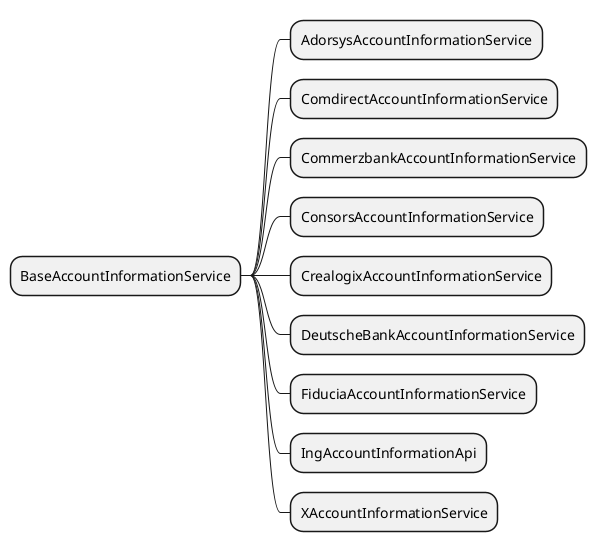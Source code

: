 @startmindmap
+ BaseAccountInformationService
++ AdorsysAccountInformationService
++ ComdirectAccountInformationService
++ CommerzbankAccountInformationService
++ ConsorsAccountInformationService
++ CrealogixAccountInformationService
++ DeutscheBankAccountInformationService
++ FiduciaAccountInformationService
++ IngAccountInformationApi
++ XAccountInformationService
@endmindmap
